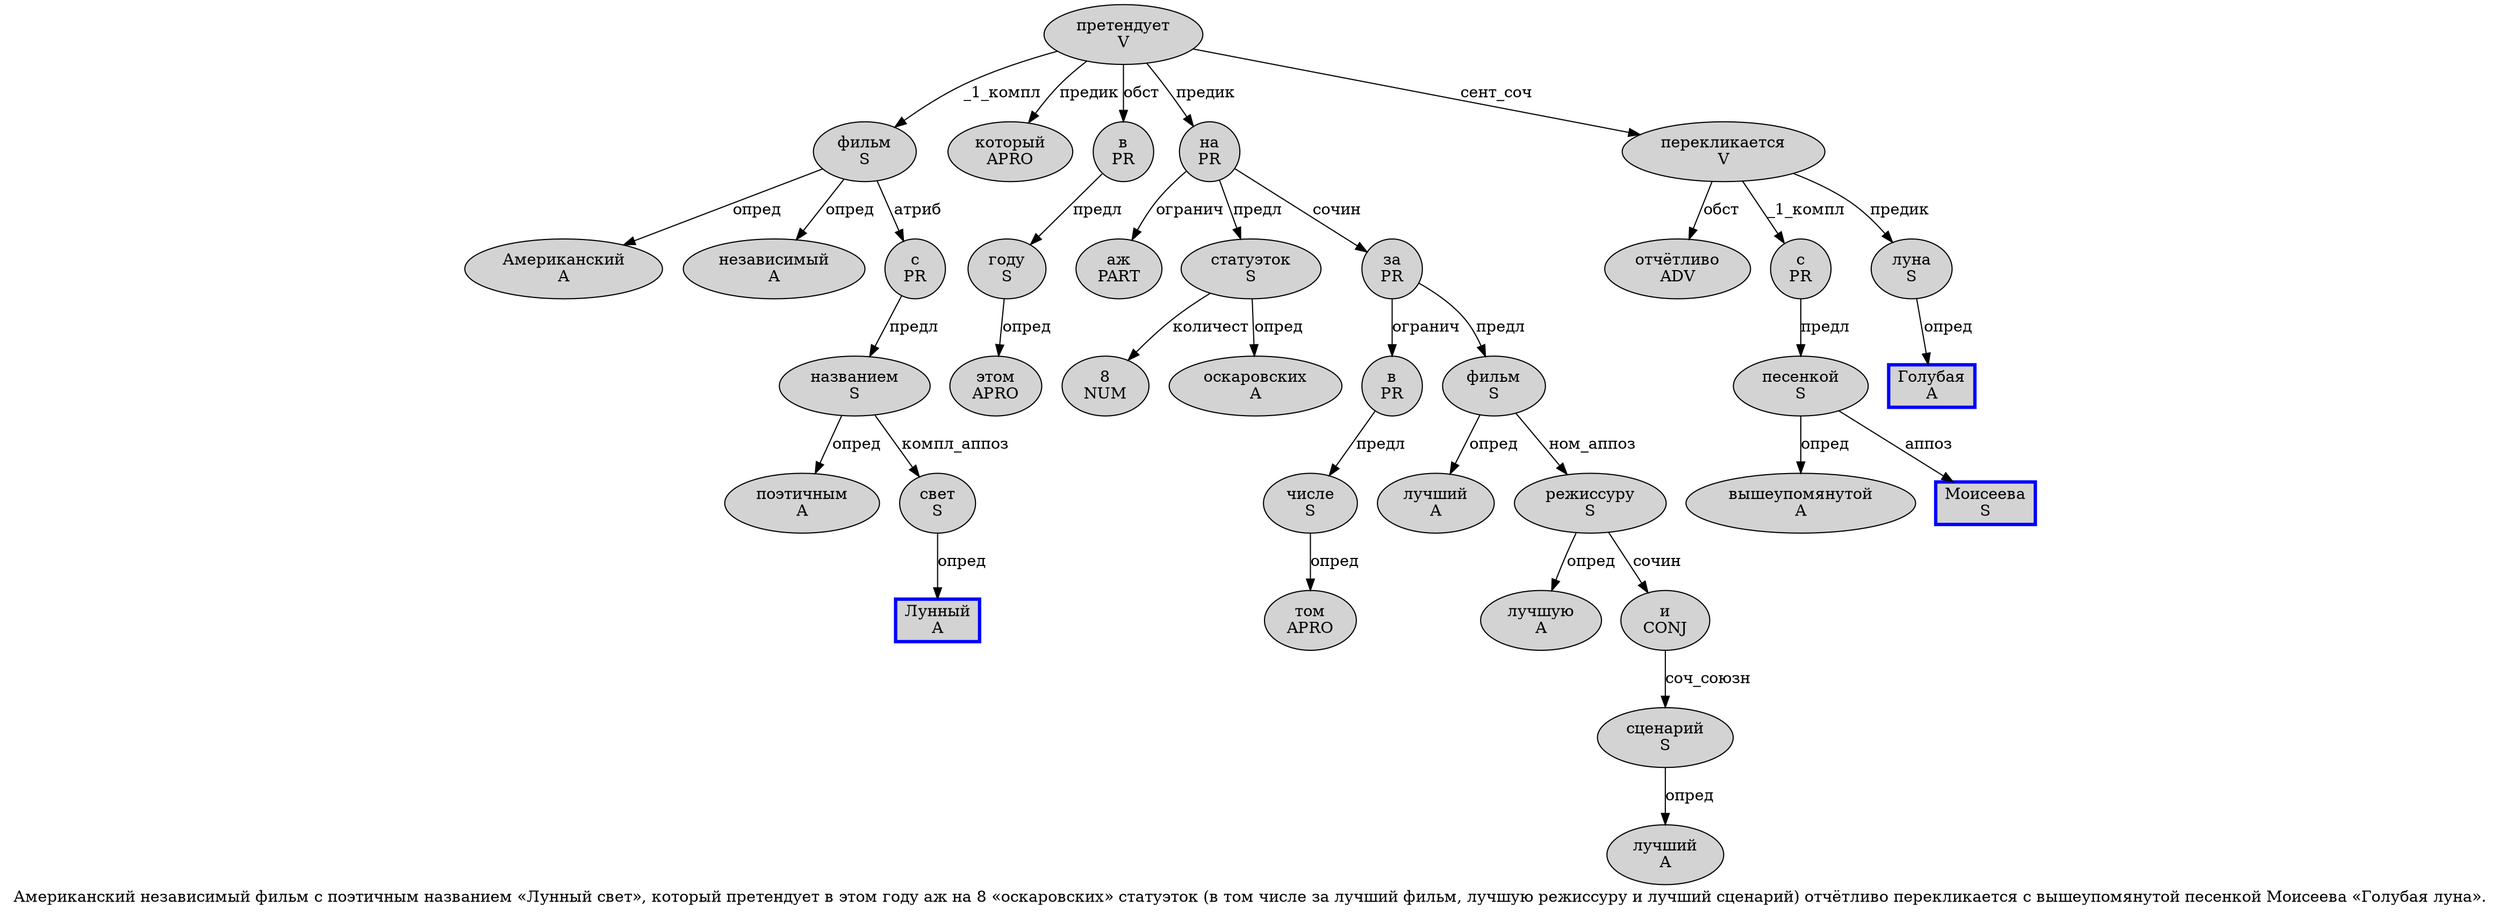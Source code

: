 digraph SENTENCE_4071 {
	graph [label="Американский независимый фильм с поэтичным названием «Лунный свет», который претендует в этом году аж на 8 «оскаровских» статуэток (в том числе за лучший фильм, лучшую режиссуру и лучший сценарий) отчётливо перекликается с вышеупомянутой песенкой Моисеева «Голубая луна»."]
	node [style=filled]
		0 [label="Американский
A" color="" fillcolor=lightgray penwidth=1 shape=ellipse]
		1 [label="независимый
A" color="" fillcolor=lightgray penwidth=1 shape=ellipse]
		2 [label="фильм
S" color="" fillcolor=lightgray penwidth=1 shape=ellipse]
		3 [label="с
PR" color="" fillcolor=lightgray penwidth=1 shape=ellipse]
		4 [label="поэтичным
A" color="" fillcolor=lightgray penwidth=1 shape=ellipse]
		5 [label="названием
S" color="" fillcolor=lightgray penwidth=1 shape=ellipse]
		7 [label="Лунный
A" color=blue fillcolor=lightgray penwidth=3 shape=box]
		8 [label="свет
S" color="" fillcolor=lightgray penwidth=1 shape=ellipse]
		11 [label="который
APRO" color="" fillcolor=lightgray penwidth=1 shape=ellipse]
		12 [label="претендует
V" color="" fillcolor=lightgray penwidth=1 shape=ellipse]
		13 [label="в
PR" color="" fillcolor=lightgray penwidth=1 shape=ellipse]
		14 [label="этом
APRO" color="" fillcolor=lightgray penwidth=1 shape=ellipse]
		15 [label="году
S" color="" fillcolor=lightgray penwidth=1 shape=ellipse]
		16 [label="аж
PART" color="" fillcolor=lightgray penwidth=1 shape=ellipse]
		17 [label="на
PR" color="" fillcolor=lightgray penwidth=1 shape=ellipse]
		18 [label="8
NUM" color="" fillcolor=lightgray penwidth=1 shape=ellipse]
		20 [label="оскаровских
A" color="" fillcolor=lightgray penwidth=1 shape=ellipse]
		22 [label="статуэток
S" color="" fillcolor=lightgray penwidth=1 shape=ellipse]
		24 [label="в
PR" color="" fillcolor=lightgray penwidth=1 shape=ellipse]
		25 [label="том
APRO" color="" fillcolor=lightgray penwidth=1 shape=ellipse]
		26 [label="числе
S" color="" fillcolor=lightgray penwidth=1 shape=ellipse]
		27 [label="за
PR" color="" fillcolor=lightgray penwidth=1 shape=ellipse]
		28 [label="лучший
A" color="" fillcolor=lightgray penwidth=1 shape=ellipse]
		29 [label="фильм
S" color="" fillcolor=lightgray penwidth=1 shape=ellipse]
		31 [label="лучшую
A" color="" fillcolor=lightgray penwidth=1 shape=ellipse]
		32 [label="режиссуру
S" color="" fillcolor=lightgray penwidth=1 shape=ellipse]
		33 [label="и
CONJ" color="" fillcolor=lightgray penwidth=1 shape=ellipse]
		34 [label="лучший
A" color="" fillcolor=lightgray penwidth=1 shape=ellipse]
		35 [label="сценарий
S" color="" fillcolor=lightgray penwidth=1 shape=ellipse]
		37 [label="отчётливо
ADV" color="" fillcolor=lightgray penwidth=1 shape=ellipse]
		38 [label="перекликается
V" color="" fillcolor=lightgray penwidth=1 shape=ellipse]
		39 [label="с
PR" color="" fillcolor=lightgray penwidth=1 shape=ellipse]
		40 [label="вышеупомянутой
A" color="" fillcolor=lightgray penwidth=1 shape=ellipse]
		41 [label="песенкой
S" color="" fillcolor=lightgray penwidth=1 shape=ellipse]
		42 [label="Моисеева
S" color=blue fillcolor=lightgray penwidth=3 shape=box]
		44 [label="Голубая
A" color=blue fillcolor=lightgray penwidth=3 shape=box]
		45 [label="луна
S" color="" fillcolor=lightgray penwidth=1 shape=ellipse]
			15 -> 14 [label="опред"]
			35 -> 34 [label="опред"]
			5 -> 4 [label="опред"]
			5 -> 8 [label="компл_аппоз"]
			26 -> 25 [label="опред"]
			39 -> 41 [label="предл"]
			12 -> 2 [label="_1_компл"]
			12 -> 11 [label="предик"]
			12 -> 13 [label="обст"]
			12 -> 17 [label="предик"]
			12 -> 38 [label="сент_соч"]
			8 -> 7 [label="опред"]
			2 -> 0 [label="опред"]
			2 -> 1 [label="опред"]
			2 -> 3 [label="атриб"]
			41 -> 40 [label="опред"]
			41 -> 42 [label="аппоз"]
			17 -> 16 [label="огранич"]
			17 -> 22 [label="предл"]
			17 -> 27 [label="сочин"]
			27 -> 24 [label="огранич"]
			27 -> 29 [label="предл"]
			45 -> 44 [label="опред"]
			38 -> 37 [label="обст"]
			38 -> 39 [label="_1_компл"]
			38 -> 45 [label="предик"]
			33 -> 35 [label="соч_союзн"]
			32 -> 31 [label="опред"]
			32 -> 33 [label="сочин"]
			3 -> 5 [label="предл"]
			29 -> 28 [label="опред"]
			29 -> 32 [label="ном_аппоз"]
			13 -> 15 [label="предл"]
			24 -> 26 [label="предл"]
			22 -> 18 [label="количест"]
			22 -> 20 [label="опред"]
}